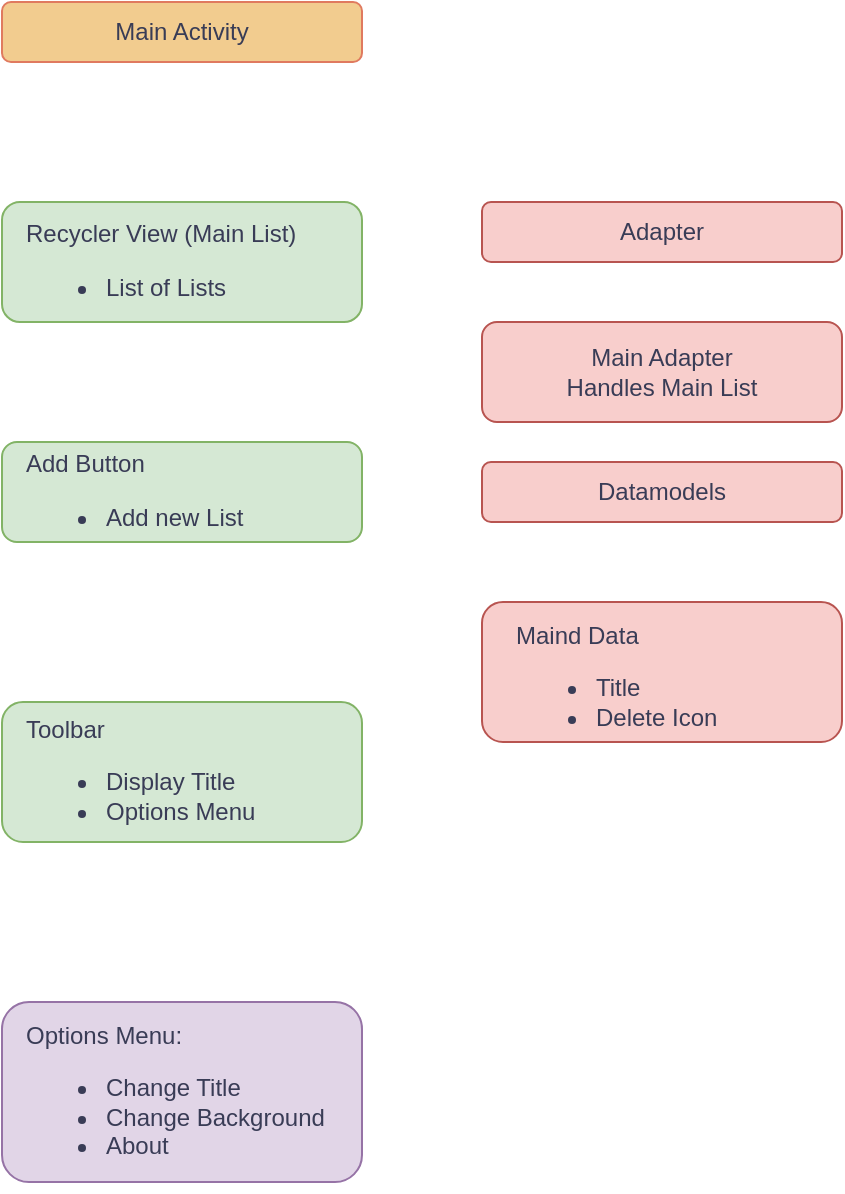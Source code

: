 <mxfile version="24.5.2" type="device">
  <diagram name="Seite-1" id="v_yLVwPUsKrrMHZfPo5-">
    <mxGraphModel dx="891" dy="815" grid="1" gridSize="10" guides="1" tooltips="1" connect="1" arrows="1" fold="1" page="1" pageScale="1" pageWidth="1169" pageHeight="827" math="0" shadow="0">
      <root>
        <mxCell id="0" />
        <mxCell id="1" parent="0" />
        <mxCell id="Ds-LmJXHlrZ_r8F9GdPR-1" value="" style="rounded=1;whiteSpace=wrap;html=1;strokeColor=#E07A5F;fontColor=#393C56;fillColor=#F2CC8F;" vertex="1" parent="1">
          <mxGeometry x="40" y="40" width="180" height="30" as="geometry" />
        </mxCell>
        <mxCell id="Ds-LmJXHlrZ_r8F9GdPR-2" value="Main Activity" style="text;strokeColor=none;align=center;fillColor=none;html=1;verticalAlign=middle;whiteSpace=wrap;rounded=0;fontColor=#393C56;" vertex="1" parent="1">
          <mxGeometry x="55" y="40" width="150" height="30" as="geometry" />
        </mxCell>
        <mxCell id="Ds-LmJXHlrZ_r8F9GdPR-3" value="" style="rounded=1;whiteSpace=wrap;html=1;strokeColor=#82b366;fillColor=#d5e8d4;" vertex="1" parent="1">
          <mxGeometry x="40" y="390" width="180" height="70" as="geometry" />
        </mxCell>
        <mxCell id="Ds-LmJXHlrZ_r8F9GdPR-5" value="&lt;div style=&quot;&quot;&gt;&lt;span style=&quot;background-color: initial;&quot;&gt;Toolbar&lt;/span&gt;&lt;/div&gt;&lt;div&gt;&lt;ul&gt;&lt;li&gt;Display Title&lt;/li&gt;&lt;li&gt;Options Menu&lt;/li&gt;&lt;/ul&gt;&lt;/div&gt;" style="text;strokeColor=none;align=left;fillColor=none;html=1;verticalAlign=middle;whiteSpace=wrap;rounded=0;fontColor=#393C56;" vertex="1" parent="1">
          <mxGeometry x="50" y="400" width="160" height="60" as="geometry" />
        </mxCell>
        <mxCell id="Ds-LmJXHlrZ_r8F9GdPR-6" value="" style="rounded=1;whiteSpace=wrap;html=1;strokeColor=#9673a6;fillColor=#e1d5e7;" vertex="1" parent="1">
          <mxGeometry x="40" y="540" width="180" height="90" as="geometry" />
        </mxCell>
        <mxCell id="Ds-LmJXHlrZ_r8F9GdPR-7" value="&lt;div style=&quot;&quot;&gt;&lt;span style=&quot;background-color: initial;&quot;&gt;Options Menu:&lt;/span&gt;&lt;/div&gt;&lt;div&gt;&lt;ul&gt;&lt;li&gt;&lt;span style=&quot;background-color: initial;&quot;&gt;Change Title&lt;/span&gt;&lt;/li&gt;&lt;li&gt;&lt;span style=&quot;background-color: initial;&quot;&gt;Change Background&lt;/span&gt;&lt;br&gt;&lt;/li&gt;&lt;li&gt;&lt;span style=&quot;background-color: initial;&quot;&gt;About&lt;/span&gt;&lt;/li&gt;&lt;/ul&gt;&lt;/div&gt;" style="text;strokeColor=none;align=left;fillColor=none;html=1;verticalAlign=middle;whiteSpace=wrap;rounded=0;fontColor=#393C56;" vertex="1" parent="1">
          <mxGeometry x="50" y="545" width="160" height="90" as="geometry" />
        </mxCell>
        <mxCell id="Ds-LmJXHlrZ_r8F9GdPR-8" value="" style="rounded=1;whiteSpace=wrap;html=1;strokeColor=#82b366;fillColor=#d5e8d4;" vertex="1" parent="1">
          <mxGeometry x="40" y="260" width="180" height="50" as="geometry" />
        </mxCell>
        <mxCell id="Ds-LmJXHlrZ_r8F9GdPR-9" value="&lt;div style=&quot;&quot;&gt;&lt;span style=&quot;background-color: initial;&quot;&gt;Add Button&lt;/span&gt;&lt;/div&gt;&lt;div&gt;&lt;ul&gt;&lt;li&gt;Add new List&lt;/li&gt;&lt;/ul&gt;&lt;/div&gt;" style="text;strokeColor=none;align=left;fillColor=none;html=1;verticalAlign=middle;whiteSpace=wrap;rounded=0;fontColor=#393C56;" vertex="1" parent="1">
          <mxGeometry x="50" y="260" width="160" height="60" as="geometry" />
        </mxCell>
        <mxCell id="Ds-LmJXHlrZ_r8F9GdPR-10" value="" style="rounded=1;whiteSpace=wrap;html=1;strokeColor=#82b366;fillColor=#d5e8d4;" vertex="1" parent="1">
          <mxGeometry x="40" y="140" width="180" height="60" as="geometry" />
        </mxCell>
        <mxCell id="Ds-LmJXHlrZ_r8F9GdPR-11" value="&lt;div style=&quot;&quot;&gt;&lt;span style=&quot;background-color: initial;&quot;&gt;Recycler View&amp;nbsp;&lt;/span&gt;&lt;span style=&quot;background-color: initial;&quot;&gt;(Main List)&lt;/span&gt;&lt;/div&gt;&lt;div&gt;&lt;ul&gt;&lt;li&gt;List of Lists&lt;/li&gt;&lt;/ul&gt;&lt;/div&gt;" style="text;strokeColor=none;align=left;fillColor=none;html=1;verticalAlign=middle;whiteSpace=wrap;rounded=0;fontColor=#393C56;" vertex="1" parent="1">
          <mxGeometry x="50" y="150" width="160" height="50" as="geometry" />
        </mxCell>
        <mxCell id="Ds-LmJXHlrZ_r8F9GdPR-13" value="" style="rounded=1;whiteSpace=wrap;html=1;strokeColor=#b85450;fillColor=#f8cecc;" vertex="1" parent="1">
          <mxGeometry x="280" y="140" width="180" height="30" as="geometry" />
        </mxCell>
        <mxCell id="Ds-LmJXHlrZ_r8F9GdPR-14" value="Adapter" style="text;strokeColor=none;align=center;fillColor=none;html=1;verticalAlign=middle;whiteSpace=wrap;rounded=0;fontColor=#393C56;" vertex="1" parent="1">
          <mxGeometry x="295" y="140" width="150" height="30" as="geometry" />
        </mxCell>
        <mxCell id="Ds-LmJXHlrZ_r8F9GdPR-15" value="" style="rounded=1;whiteSpace=wrap;html=1;strokeColor=#b85450;fillColor=#f8cecc;" vertex="1" parent="1">
          <mxGeometry x="280" y="200" width="180" height="50" as="geometry" />
        </mxCell>
        <mxCell id="Ds-LmJXHlrZ_r8F9GdPR-16" value="Main Adapter&lt;div&gt;Handles Main List&lt;/div&gt;" style="text;strokeColor=none;align=center;fillColor=none;html=1;verticalAlign=middle;whiteSpace=wrap;rounded=0;fontColor=#393C56;" vertex="1" parent="1">
          <mxGeometry x="295" y="210" width="150" height="30" as="geometry" />
        </mxCell>
        <mxCell id="Ds-LmJXHlrZ_r8F9GdPR-17" value="" style="rounded=1;whiteSpace=wrap;html=1;strokeColor=#b85450;fillColor=#f8cecc;" vertex="1" parent="1">
          <mxGeometry x="280" y="270" width="180" height="30" as="geometry" />
        </mxCell>
        <mxCell id="Ds-LmJXHlrZ_r8F9GdPR-18" value="Datamodels" style="text;strokeColor=none;align=center;fillColor=none;html=1;verticalAlign=middle;whiteSpace=wrap;rounded=0;fontColor=#393C56;" vertex="1" parent="1">
          <mxGeometry x="295" y="270" width="150" height="30" as="geometry" />
        </mxCell>
        <mxCell id="Ds-LmJXHlrZ_r8F9GdPR-19" value="" style="rounded=1;whiteSpace=wrap;html=1;strokeColor=#b85450;fillColor=#f8cecc;" vertex="1" parent="1">
          <mxGeometry x="280" y="340" width="180" height="70" as="geometry" />
        </mxCell>
        <mxCell id="Ds-LmJXHlrZ_r8F9GdPR-20" value="Maind Data&lt;div&gt;&lt;ul&gt;&lt;li&gt;Title&lt;/li&gt;&lt;li&gt;Delete Icon&lt;/li&gt;&lt;/ul&gt;&lt;/div&gt;" style="text;strokeColor=none;align=left;fillColor=none;html=1;verticalAlign=middle;whiteSpace=wrap;rounded=0;fontColor=#393C56;" vertex="1" parent="1">
          <mxGeometry x="295" y="340" width="155" height="85" as="geometry" />
        </mxCell>
      </root>
    </mxGraphModel>
  </diagram>
</mxfile>
